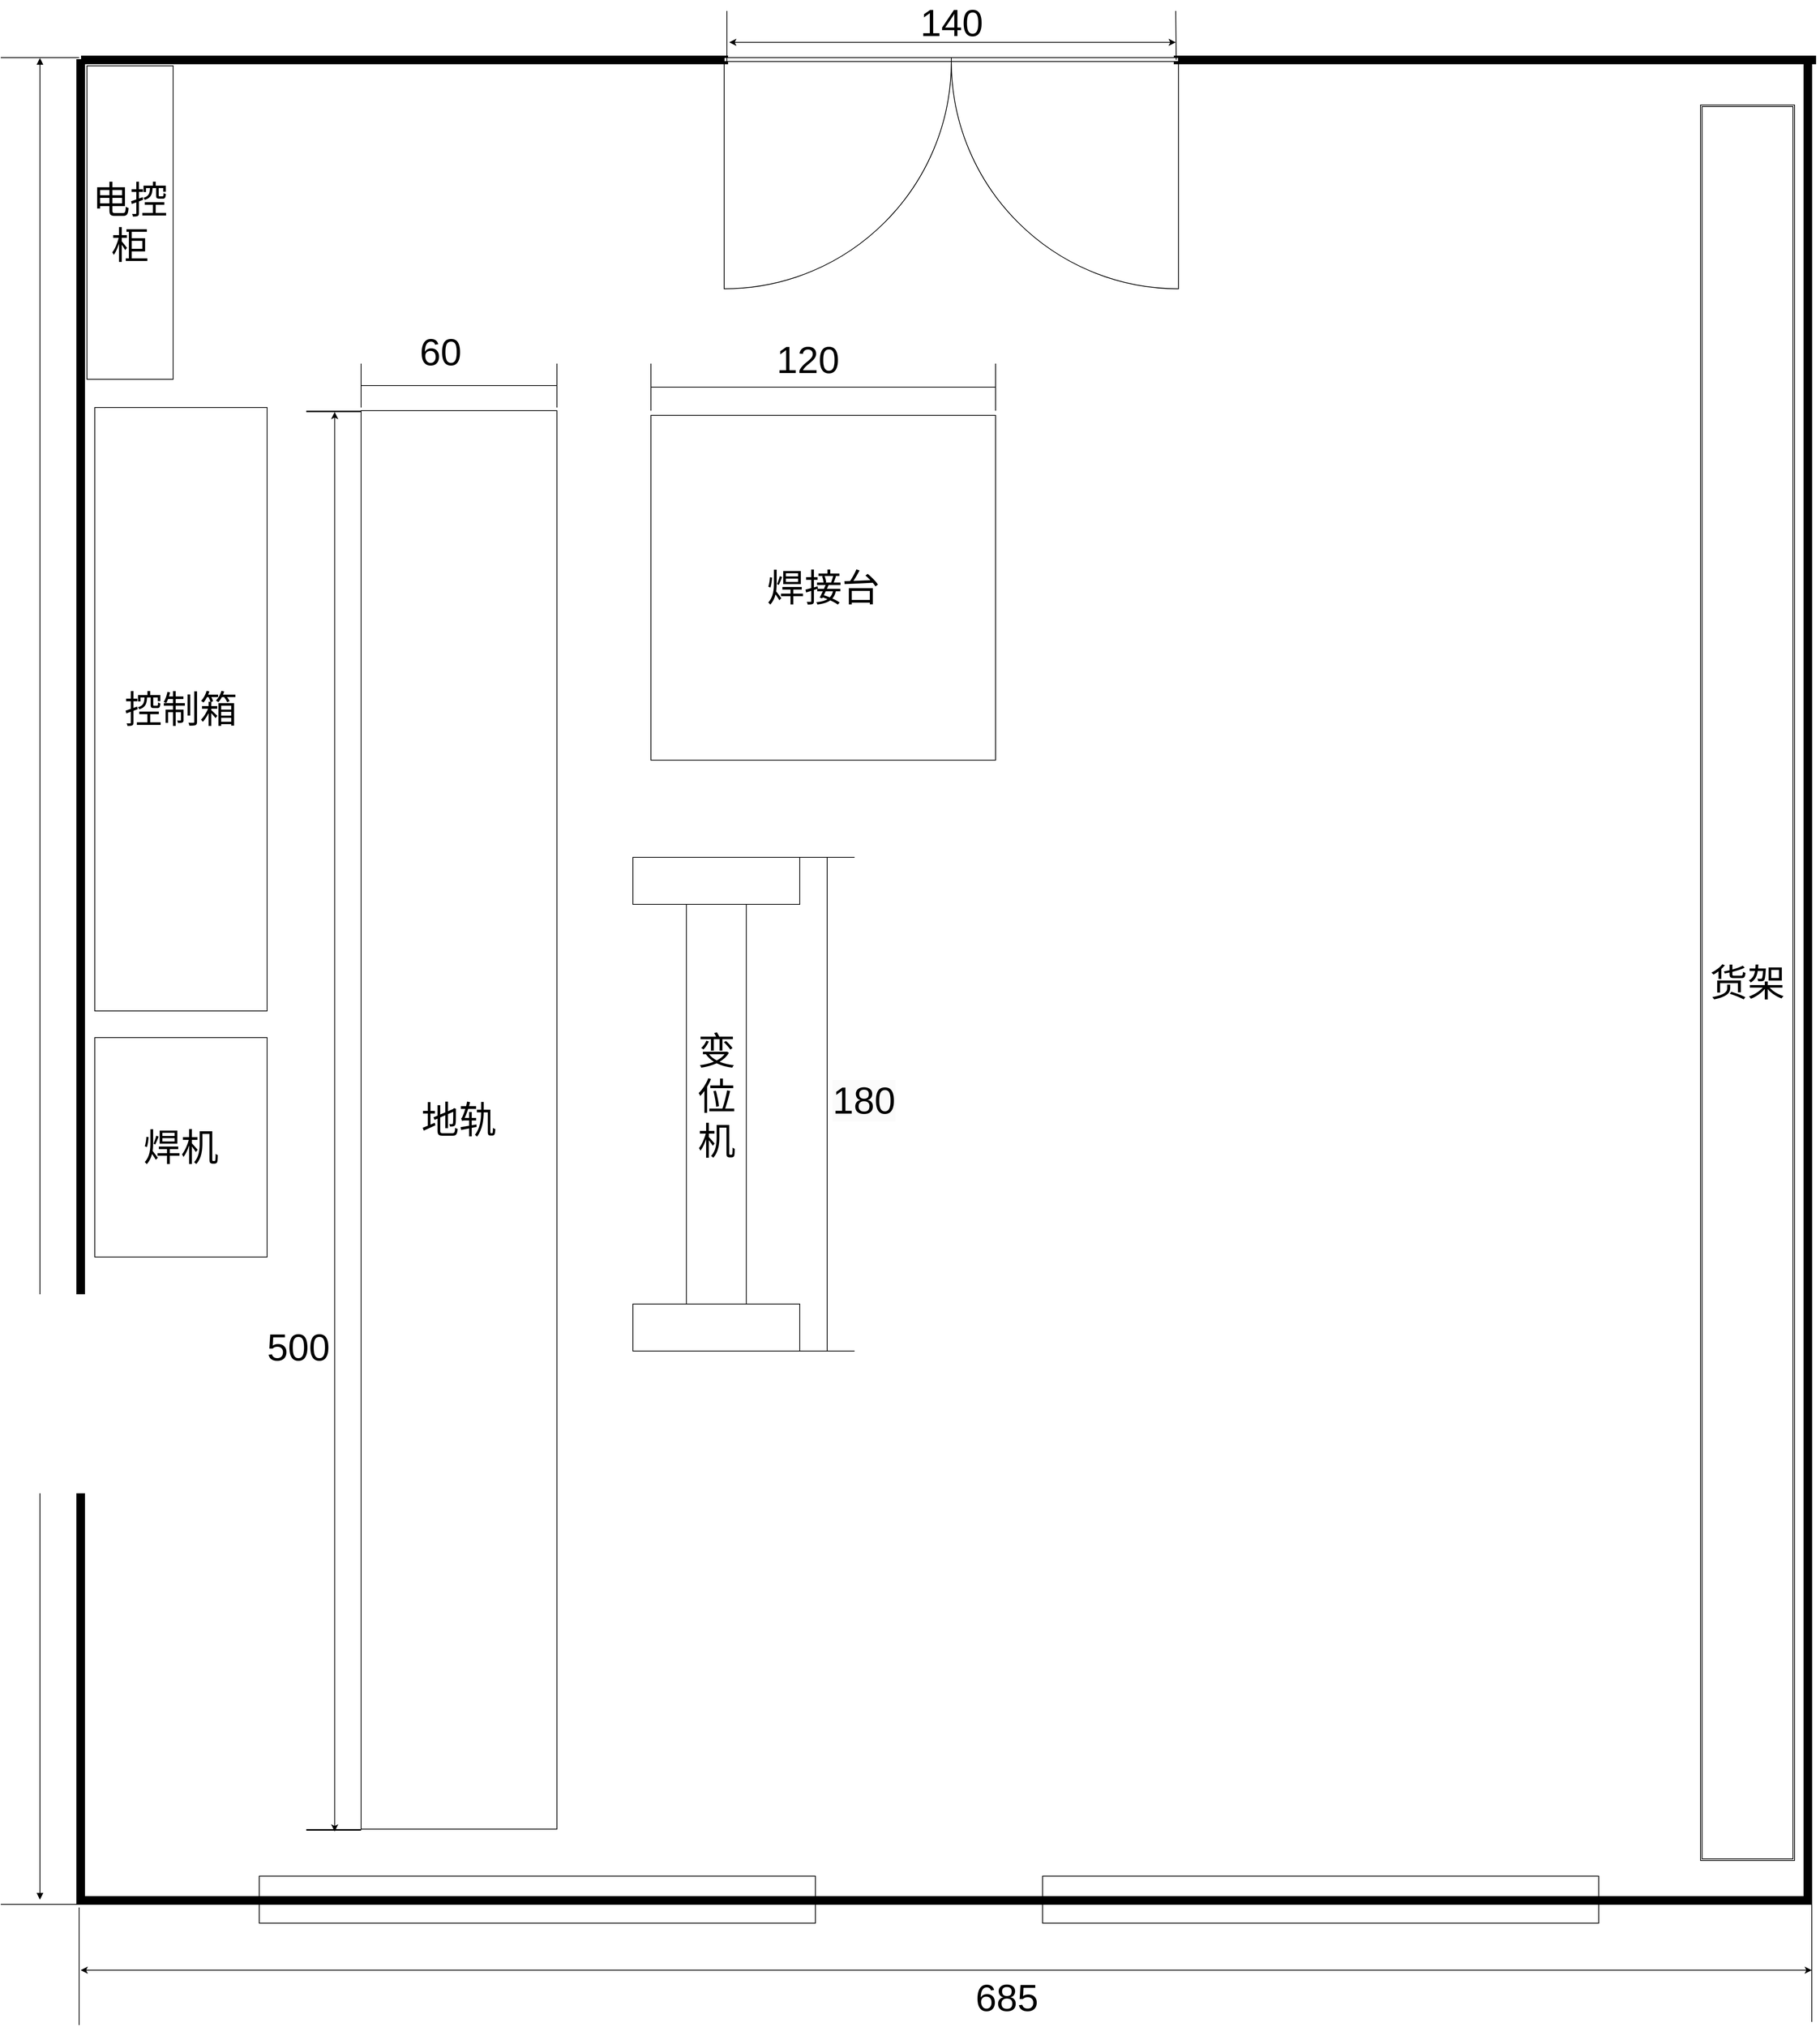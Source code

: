 <mxfile version="21.1.1" type="github">
  <diagram name="第 1 页" id="9VyFLo5dkuPswK5dTQU8">
    <mxGraphModel dx="3083" dy="2622" grid="1" gridSize="10" guides="1" tooltips="1" connect="1" arrows="1" fold="1" page="1" pageScale="1" pageWidth="827" pageHeight="1169" math="0" shadow="0">
      <root>
        <mxCell id="0" />
        <mxCell id="1" parent="0" />
        <mxCell id="Bef0XKD4eRXr6pYGSOdi-11" value="" style="rounded=0;whiteSpace=wrap;html=1;" vertex="1" parent="1">
          <mxGeometry x="1380" y="2060" width="710" height="60" as="geometry" />
        </mxCell>
        <mxCell id="Bef0XKD4eRXr6pYGSOdi-10" value="" style="rounded=0;whiteSpace=wrap;html=1;" vertex="1" parent="1">
          <mxGeometry x="380" y="2060" width="710" height="60" as="geometry" />
        </mxCell>
        <mxCell id="Bef0XKD4eRXr6pYGSOdi-4" value="" style="verticalLabelPosition=bottom;html=1;verticalAlign=top;align=center;strokeWidth=1;shape=mxgraph.floorplan.wallU;fillColor=#000000;rounded=0;shadow=0;comic=0;fontFamily=Verdana;fontSize=12;rotation=-180;" vertex="1" parent="1">
          <mxGeometry x="147" y="-258" width="2215" height="2354" as="geometry" />
        </mxCell>
        <mxCell id="Bef0XKD4eRXr6pYGSOdi-6" value="" style="verticalLabelPosition=bottom;html=1;verticalAlign=top;align=center;strokeWidth=1;shape=mxgraph.floorplan.wall;fillColor=#000000;direction=south;rounded=0;shadow=0;comic=0;fontFamily=Verdana;fontSize=12;rotation=90;" vertex="1" parent="1">
          <mxGeometry x="560.5" y="-670" width="10" height="825" as="geometry" />
        </mxCell>
        <mxCell id="Bef0XKD4eRXr6pYGSOdi-7" value="" style="verticalLabelPosition=bottom;html=1;verticalAlign=top;align=center;strokeWidth=1;shape=mxgraph.floorplan.wall;fillColor=#000000;direction=south;rounded=0;shadow=0;comic=0;fontFamily=Verdana;fontSize=12;rotation=90;" vertex="1" parent="1">
          <mxGeometry x="1952.5" y="-667" width="10" height="819" as="geometry" />
        </mxCell>
        <mxCell id="Bef0XKD4eRXr6pYGSOdi-8" value="" style="verticalLabelPosition=bottom;html=1;verticalAlign=top;align=center;strokeWidth=1;shape=mxgraph.floorplan.doorDouble;rounded=0;shadow=0;comic=0;fontFamily=Verdana;fontSize=12;rotation=0;" vertex="1" parent="1">
          <mxGeometry x="973.5" y="-260.5" width="580" height="70" as="geometry" />
        </mxCell>
        <mxCell id="Bef0XKD4eRXr6pYGSOdi-9" value="&lt;font style=&quot;font-size: 48px;&quot;&gt;电控柜&lt;/font&gt;" style="rounded=0;whiteSpace=wrap;html=1;rotation=0;" vertex="1" parent="1">
          <mxGeometry x="160" y="-250" width="110" height="400" as="geometry" />
        </mxCell>
        <mxCell id="Bef0XKD4eRXr6pYGSOdi-14" value="" style="endArrow=block;startArrow=block;endFill=1;startFill=1;html=1;rounded=0;" edge="1" parent="1">
          <mxGeometry width="160" relative="1" as="geometry">
            <mxPoint x="100" y="-260" as="sourcePoint" />
            <mxPoint x="100" y="2090" as="targetPoint" />
          </mxGeometry>
        </mxCell>
        <mxCell id="Bef0XKD4eRXr6pYGSOdi-16" value="" style="endArrow=none;html=1;rounded=0;" edge="1" parent="1">
          <mxGeometry width="50" height="50" relative="1" as="geometry">
            <mxPoint x="50" y="-260.5" as="sourcePoint" />
            <mxPoint x="150" y="-260.5" as="targetPoint" />
          </mxGeometry>
        </mxCell>
        <mxCell id="Bef0XKD4eRXr6pYGSOdi-17" value="" style="endArrow=none;html=1;rounded=0;entryX=0.998;entryY=0;entryDx=0;entryDy=0;entryPerimeter=0;" edge="1" parent="1" target="Bef0XKD4eRXr6pYGSOdi-4">
          <mxGeometry width="50" height="50" relative="1" as="geometry">
            <mxPoint x="50" y="2096" as="sourcePoint" />
            <mxPoint x="130" y="1970" as="targetPoint" />
          </mxGeometry>
        </mxCell>
        <mxCell id="Bef0XKD4eRXr6pYGSOdi-18" value="" style="endArrow=classic;startArrow=classic;html=1;rounded=0;" edge="1" parent="1">
          <mxGeometry width="50" height="50" relative="1" as="geometry">
            <mxPoint x="152" y="2180" as="sourcePoint" />
            <mxPoint x="2362" y="2180" as="targetPoint" />
          </mxGeometry>
        </mxCell>
        <mxCell id="Bef0XKD4eRXr6pYGSOdi-19" value="" style="endArrow=none;html=1;rounded=0;" edge="1" parent="1">
          <mxGeometry width="50" height="50" relative="1" as="geometry">
            <mxPoint x="150" y="2250" as="sourcePoint" />
            <mxPoint x="150" y="2100" as="targetPoint" />
          </mxGeometry>
        </mxCell>
        <mxCell id="Bef0XKD4eRXr6pYGSOdi-20" value="" style="endArrow=none;html=1;rounded=0;" edge="1" parent="1">
          <mxGeometry width="50" height="50" relative="1" as="geometry">
            <mxPoint x="2362" y="2246" as="sourcePoint" />
            <mxPoint x="2362" y="2096" as="targetPoint" />
          </mxGeometry>
        </mxCell>
        <mxCell id="Bef0XKD4eRXr6pYGSOdi-21" value="&lt;font style=&quot;font-size: 48px;&quot;&gt;685&lt;/font&gt;" style="text;html=1;strokeColor=none;fillColor=none;align=center;verticalAlign=middle;whiteSpace=wrap;rounded=0;" vertex="1" parent="1">
          <mxGeometry x="1300" y="2200" width="69" height="30" as="geometry" />
        </mxCell>
        <mxCell id="Bef0XKD4eRXr6pYGSOdi-23" value="&lt;font style=&quot;font-size: 48px;&quot;&gt;地轨&lt;/font&gt;" style="rounded=0;whiteSpace=wrap;html=1;" vertex="1" parent="1">
          <mxGeometry x="510" y="190" width="250" height="1810" as="geometry" />
        </mxCell>
        <mxCell id="Bef0XKD4eRXr6pYGSOdi-24" value="" style="endArrow=none;html=1;rounded=0;exitX=0.006;exitY=0.101;exitDx=0;exitDy=0;exitPerimeter=0;" edge="1" parent="1" source="Bef0XKD4eRXr6pYGSOdi-8">
          <mxGeometry width="50" height="50" relative="1" as="geometry">
            <mxPoint x="730" y="-260" as="sourcePoint" />
            <mxPoint x="977" y="-320" as="targetPoint" />
          </mxGeometry>
        </mxCell>
        <mxCell id="Bef0XKD4eRXr6pYGSOdi-25" value="" style="endArrow=none;html=1;rounded=0;exitX=0.995;exitY=0.04;exitDx=0;exitDy=0;exitPerimeter=0;" edge="1" parent="1" source="Bef0XKD4eRXr6pYGSOdi-8">
          <mxGeometry width="50" height="50" relative="1" as="geometry">
            <mxPoint x="1550" y="-270" as="sourcePoint" />
            <mxPoint x="1550" y="-320" as="targetPoint" />
          </mxGeometry>
        </mxCell>
        <mxCell id="Bef0XKD4eRXr6pYGSOdi-26" value="" style="endArrow=classic;startArrow=classic;html=1;rounded=0;" edge="1" parent="1">
          <mxGeometry width="50" height="50" relative="1" as="geometry">
            <mxPoint x="980" y="-280" as="sourcePoint" />
            <mxPoint x="1550" y="-280" as="targetPoint" />
          </mxGeometry>
        </mxCell>
        <mxCell id="Bef0XKD4eRXr6pYGSOdi-27" value="&lt;font style=&quot;font-size: 48px;&quot;&gt;140&lt;/font&gt;" style="text;html=1;strokeColor=none;fillColor=none;align=center;verticalAlign=middle;whiteSpace=wrap;rounded=0;" vertex="1" parent="1">
          <mxGeometry x="1234" y="-320" width="60" height="30" as="geometry" />
        </mxCell>
        <mxCell id="Bef0XKD4eRXr6pYGSOdi-35" value="" style="line;strokeWidth=2;html=1;" vertex="1" parent="1">
          <mxGeometry x="440" y="186" width="70" height="10" as="geometry" />
        </mxCell>
        <mxCell id="Bef0XKD4eRXr6pYGSOdi-36" value="" style="line;strokeWidth=2;html=1;" vertex="1" parent="1">
          <mxGeometry x="440" y="1996" width="70" height="10" as="geometry" />
        </mxCell>
        <mxCell id="Bef0XKD4eRXr6pYGSOdi-37" value="" style="endArrow=classic;startArrow=classic;html=1;rounded=0;entryX=0.518;entryY=0.579;entryDx=0;entryDy=0;entryPerimeter=0;exitX=0.518;exitY=0.699;exitDx=0;exitDy=0;exitPerimeter=0;" edge="1" parent="1" source="Bef0XKD4eRXr6pYGSOdi-36" target="Bef0XKD4eRXr6pYGSOdi-35">
          <mxGeometry width="50" height="50" relative="1" as="geometry">
            <mxPoint x="477" y="1996" as="sourcePoint" />
            <mxPoint x="450" y="746" as="targetPoint" />
          </mxGeometry>
        </mxCell>
        <mxCell id="Bef0XKD4eRXr6pYGSOdi-38" value="&lt;font style=&quot;font-size: 48px;&quot;&gt;500&lt;/font&gt;" style="text;html=1;strokeColor=none;fillColor=none;align=center;verticalAlign=middle;whiteSpace=wrap;rounded=0;" vertex="1" parent="1">
          <mxGeometry x="400" y="1370" width="60" height="30" as="geometry" />
        </mxCell>
        <mxCell id="Bef0XKD4eRXr6pYGSOdi-39" value="" style="shape=crossbar;whiteSpace=wrap;html=1;rounded=1;" vertex="1" parent="1">
          <mxGeometry x="510" y="130" width="250" height="56" as="geometry" />
        </mxCell>
        <mxCell id="Bef0XKD4eRXr6pYGSOdi-40" value="&lt;span style=&quot;font-size: 48px;&quot;&gt;60&lt;/span&gt;" style="text;html=1;align=center;verticalAlign=middle;resizable=0;points=[];autosize=1;strokeColor=none;fillColor=none;" vertex="1" parent="1">
          <mxGeometry x="570.5" y="80" width="80" height="70" as="geometry" />
        </mxCell>
        <mxCell id="Bef0XKD4eRXr6pYGSOdi-41" value="&lt;font style=&quot;font-size: 48px;&quot;&gt;控制箱&lt;/font&gt;" style="rounded=0;whiteSpace=wrap;html=1;" vertex="1" parent="1">
          <mxGeometry x="170" y="186" width="220" height="770" as="geometry" />
        </mxCell>
        <mxCell id="Bef0XKD4eRXr6pYGSOdi-43" value="&lt;font style=&quot;font-size: 48px;&quot;&gt;焊机&lt;/font&gt;" style="rounded=0;whiteSpace=wrap;html=1;" vertex="1" parent="1">
          <mxGeometry x="170" y="990" width="220" height="280" as="geometry" />
        </mxCell>
        <mxCell id="Bef0XKD4eRXr6pYGSOdi-44" value="&lt;font style=&quot;font-size: 48px;&quot;&gt;焊接台&lt;/font&gt;" style="whiteSpace=wrap;html=1;aspect=fixed;" vertex="1" parent="1">
          <mxGeometry x="880" y="196" width="440" height="440" as="geometry" />
        </mxCell>
        <mxCell id="Bef0XKD4eRXr6pYGSOdi-45" value="" style="shape=crossbar;whiteSpace=wrap;html=1;rounded=1;" vertex="1" parent="1">
          <mxGeometry x="880" y="130" width="440" height="60" as="geometry" />
        </mxCell>
        <mxCell id="Bef0XKD4eRXr6pYGSOdi-46" value="&lt;font style=&quot;font-size: 48px;&quot;&gt;120&lt;/font&gt;" style="text;html=1;align=center;verticalAlign=middle;resizable=0;points=[];autosize=1;strokeColor=none;fillColor=none;" vertex="1" parent="1">
          <mxGeometry x="1030" y="90" width="100" height="70" as="geometry" />
        </mxCell>
        <mxCell id="Bef0XKD4eRXr6pYGSOdi-49" value="" style="verticalLabelPosition=bottom;verticalAlign=top;html=1;shape=mxgraph.basic.rect;fillColor2=none;strokeWidth=1;size=20;indent=5;" vertex="1" parent="1">
          <mxGeometry x="857" y="760" width="213" height="60" as="geometry" />
        </mxCell>
        <mxCell id="Bef0XKD4eRXr6pYGSOdi-50" value="" style="verticalLabelPosition=bottom;verticalAlign=top;html=1;shape=mxgraph.basic.rect;fillColor2=none;strokeWidth=1;size=30;indent=5;" vertex="1" parent="1">
          <mxGeometry x="925.25" y="820" width="76.5" height="510" as="geometry" />
        </mxCell>
        <mxCell id="Bef0XKD4eRXr6pYGSOdi-51" value="" style="verticalLabelPosition=bottom;verticalAlign=top;html=1;shape=mxgraph.basic.rect;fillColor2=none;strokeWidth=1;size=20;indent=5;" vertex="1" parent="1">
          <mxGeometry x="857" y="1330" width="213" height="60" as="geometry" />
        </mxCell>
        <mxCell id="Bef0XKD4eRXr6pYGSOdi-53" value="&lt;font style=&quot;font-size: 48px;&quot;&gt;变位机&lt;/font&gt;" style="text;html=1;strokeColor=none;fillColor=none;align=center;verticalAlign=middle;whiteSpace=wrap;rounded=0;" vertex="1" parent="1">
          <mxGeometry x="933.5" y="1050" width="60" height="30" as="geometry" />
        </mxCell>
        <mxCell id="Bef0XKD4eRXr6pYGSOdi-55" value="" style="shape=crossbar;whiteSpace=wrap;html=1;rounded=1;direction=south;" vertex="1" parent="1">
          <mxGeometry x="1070" y="760" width="70" height="630" as="geometry" />
        </mxCell>
        <mxCell id="Bef0XKD4eRXr6pYGSOdi-56" value="&lt;span style=&quot;color: rgb(0, 0, 0); font-family: Helvetica; font-size: 48px; font-style: normal; font-variant-ligatures: normal; font-variant-caps: normal; font-weight: 400; letter-spacing: normal; orphans: 2; text-align: center; text-indent: 0px; text-transform: none; widows: 2; word-spacing: 0px; -webkit-text-stroke-width: 0px; background-color: rgb(251, 251, 251); text-decoration-thickness: initial; text-decoration-style: initial; text-decoration-color: initial; float: none; display: inline !important;&quot;&gt;180&lt;/span&gt;" style="text;whiteSpace=wrap;html=1;" vertex="1" parent="1">
          <mxGeometry x="1110" y="1035" width="110" height="80" as="geometry" />
        </mxCell>
        <mxCell id="Bef0XKD4eRXr6pYGSOdi-57" value="&lt;font style=&quot;font-size: 48px;&quot;&gt;货架&lt;/font&gt;" style="shape=ext;double=1;rounded=0;whiteSpace=wrap;html=1;" vertex="1" parent="1">
          <mxGeometry x="2220" y="-200" width="120" height="2240" as="geometry" />
        </mxCell>
      </root>
    </mxGraphModel>
  </diagram>
</mxfile>
